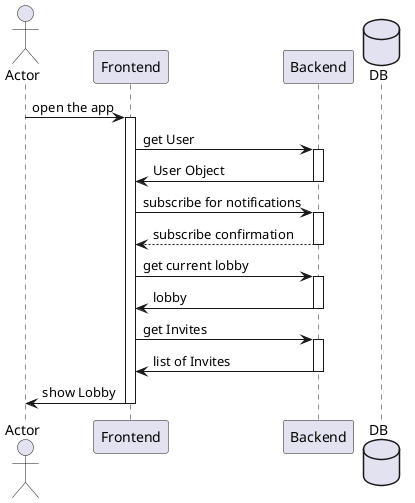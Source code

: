 @startuml Startup Sequence

actor Actor
participant Frontend
participant Backend
database DB

Actor -> Frontend : open the app
activate Frontend

Frontend -> Backend : get User
activate Backend

Backend -> Frontend : User Object
deactivate Backend

Frontend -> Backend : subscribe for notifications
activate Backend

Backend --> Frontend : subscribe confirmation
deactivate Backend

Frontend -> Backend : get current lobby
activate Backend
Backend -> Frontend : lobby
deactivate Backend

Frontend -> Backend : get Invites
activate Backend
Backend -> Frontend : list of Invites
deactivate Backend

Frontend -> Actor : show Lobby
deactivate Frontend

@enduml
